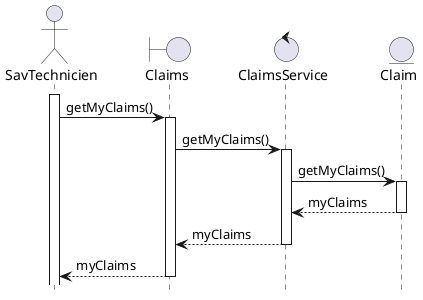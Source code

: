 @startuml get_my_claims
hide footbox
actor SavTechnicien as st
boundary Claims as cl
control ClaimsService as cs
entity Claim as c

activate st
st -> cl : getMyClaims()
activate cl
cl -> cs : getMyClaims()
activate cs
cs -> c : getMyClaims()
activate c
c --> cs : myClaims
deactivate c
cs --> cl : myClaims
deactivate cs
cl --> st : myClaims
deactivate cl

@enduml